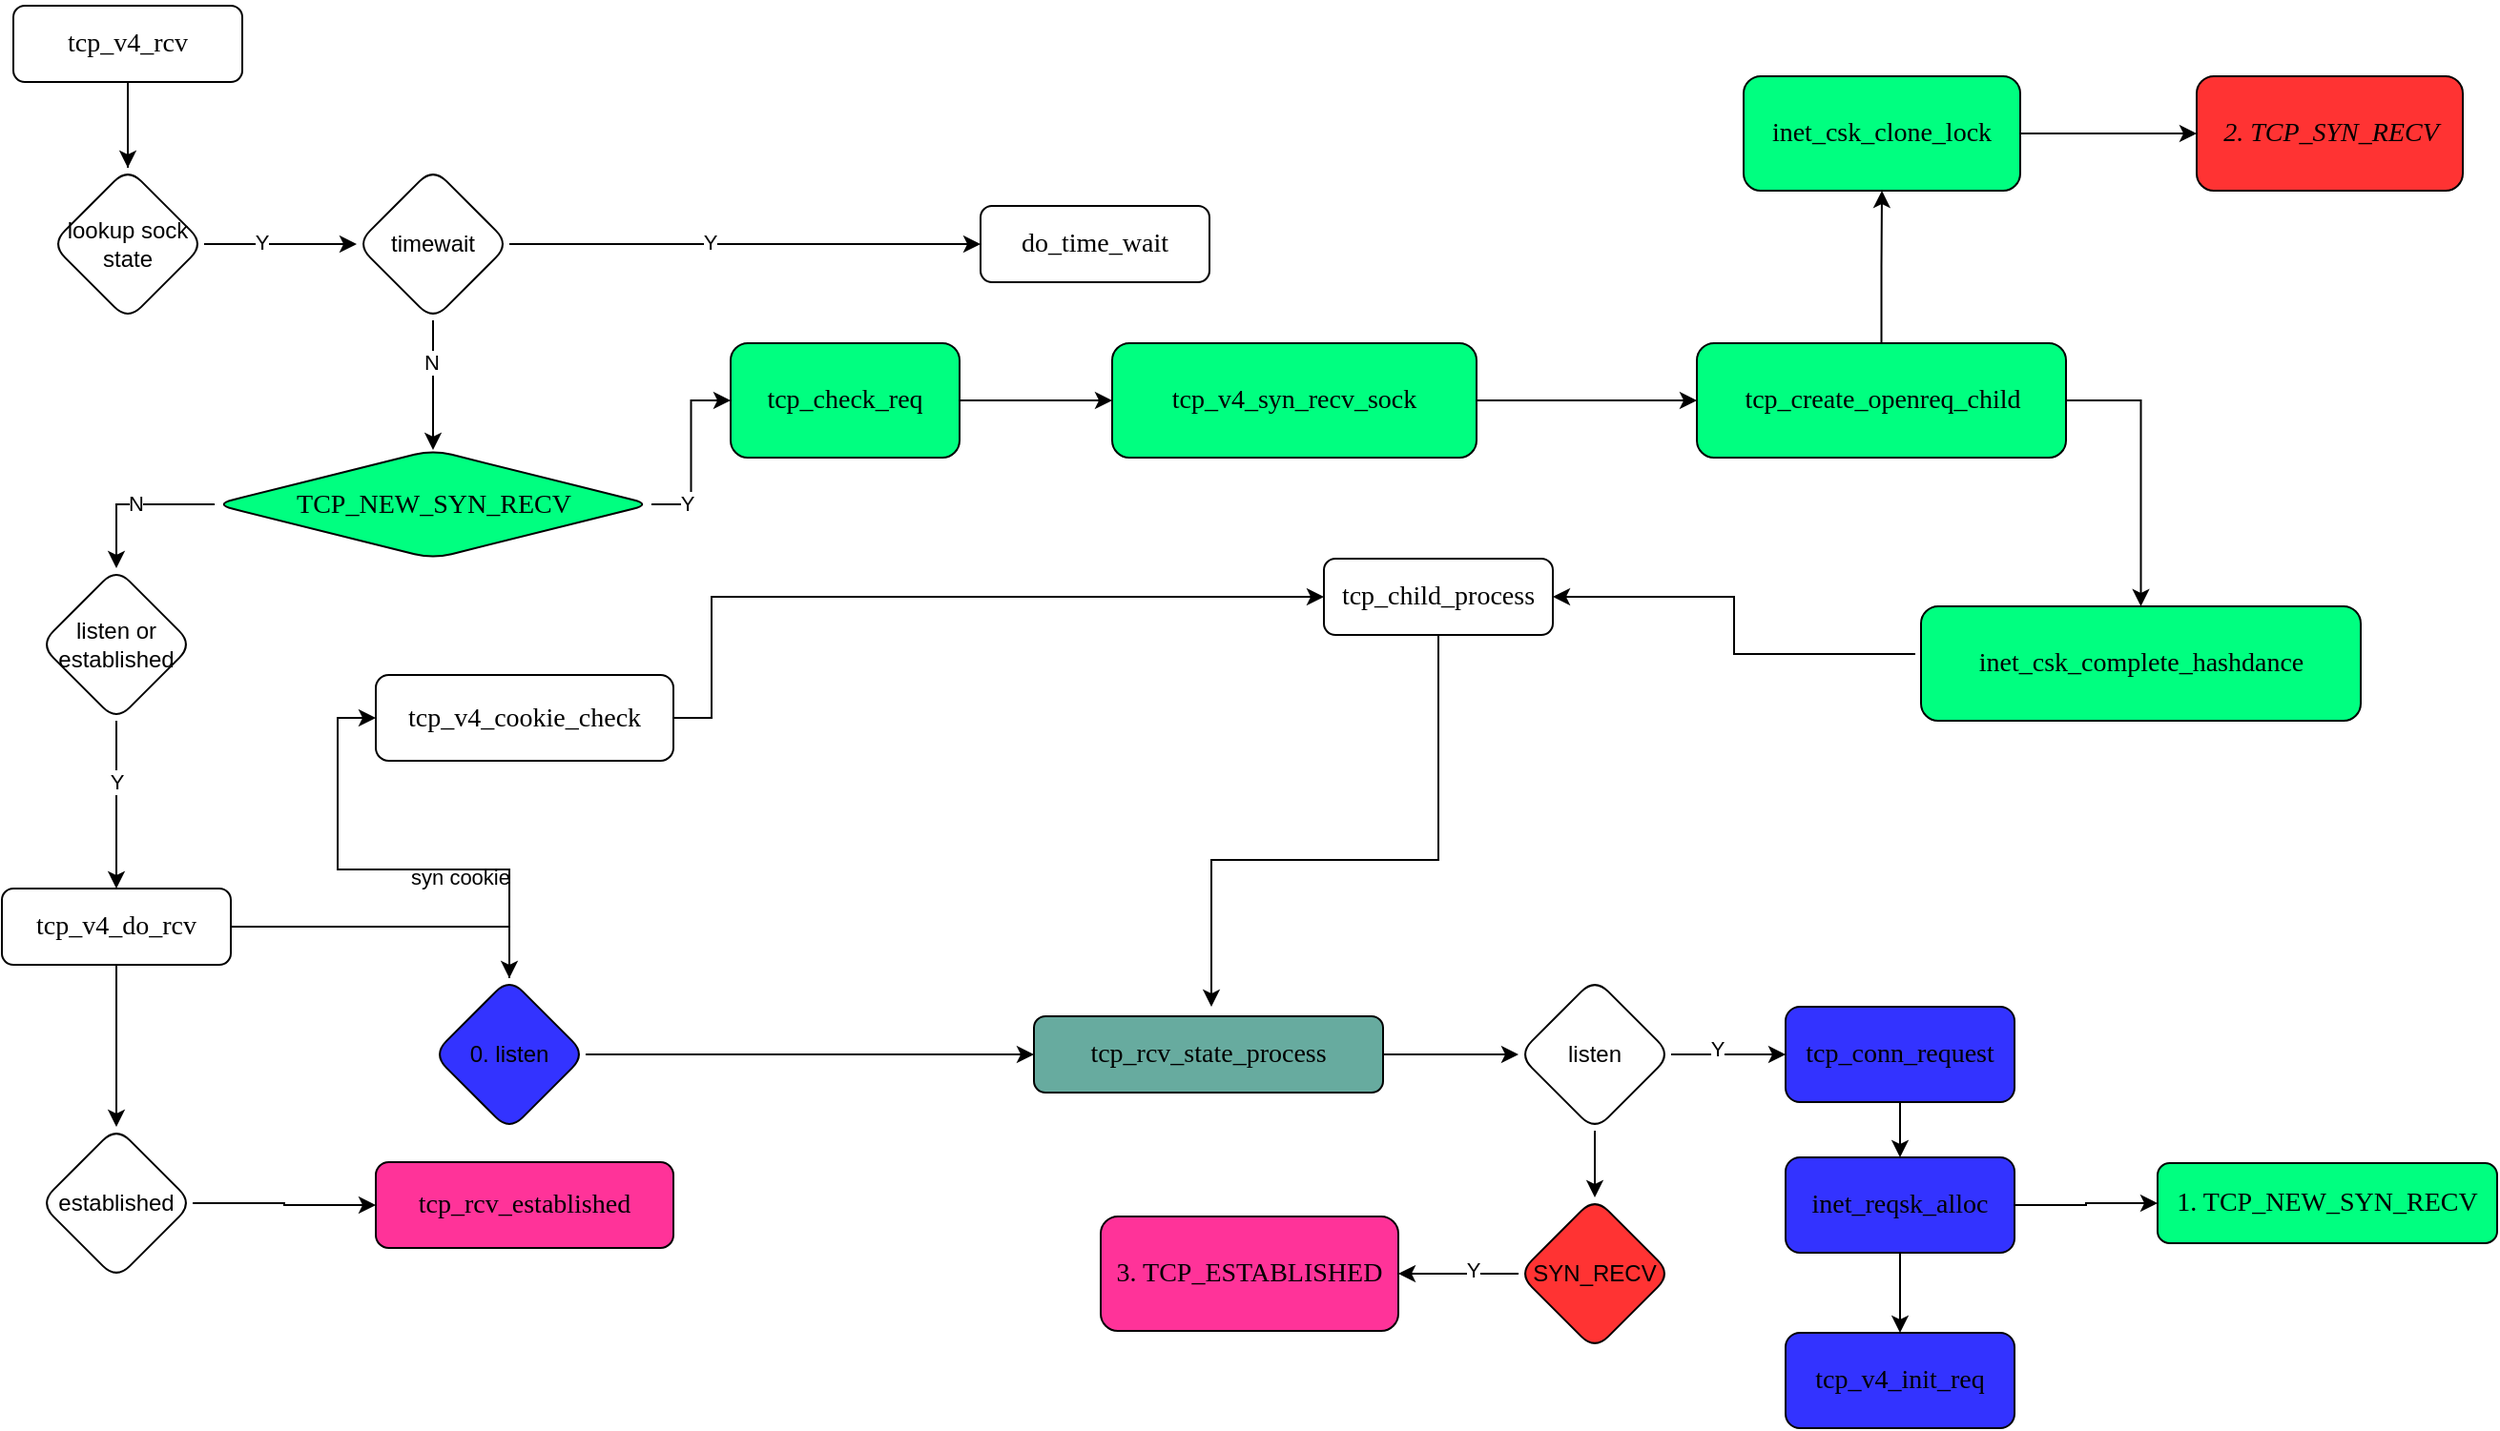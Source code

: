 <mxfile version="15.9.6" type="github">
  <diagram id="C5RBs43oDa-KdzZeNtuy" name="Page-1">
    <mxGraphModel dx="1151" dy="657" grid="0" gridSize="10" guides="1" tooltips="1" connect="1" arrows="1" fold="1" page="0" pageScale="1" pageWidth="827" pageHeight="1169" background="#FFFFFF" math="0" shadow="0">
      <root>
        <mxCell id="WIyWlLk6GJQsqaUBKTNV-0" />
        <mxCell id="WIyWlLk6GJQsqaUBKTNV-1" parent="WIyWlLk6GJQsqaUBKTNV-0" />
        <mxCell id="5ZYStBsxPsz1scZc6Z6h-1" value="" style="edgeStyle=orthogonalEdgeStyle;rounded=0;orthogonalLoop=1;jettySize=auto;html=1;entryX=0.5;entryY=0;entryDx=0;entryDy=0;fontColor=#000000;labelBackgroundColor=none;startArrow=none;exitX=0;exitY=0.5;exitDx=0;exitDy=0;" edge="1" parent="WIyWlLk6GJQsqaUBKTNV-1" source="5ZYStBsxPsz1scZc6Z6h-9" target="5ZYStBsxPsz1scZc6Z6h-14">
          <mxGeometry relative="1" as="geometry">
            <mxPoint x="247" y="258" as="sourcePoint" />
            <mxPoint x="220" y="300" as="targetPoint" />
          </mxGeometry>
        </mxCell>
        <mxCell id="5ZYStBsxPsz1scZc6Z6h-73" value="N" style="edgeLabel;html=1;align=center;verticalAlign=middle;resizable=0;points=[];fontColor=#000000;" vertex="1" connectable="0" parent="5ZYStBsxPsz1scZc6Z6h-1">
          <mxGeometry y="-1" relative="1" as="geometry">
            <mxPoint x="1" as="offset" />
          </mxGeometry>
        </mxCell>
        <mxCell id="5ZYStBsxPsz1scZc6Z6h-3" value="" style="edgeStyle=orthogonalEdgeStyle;rounded=0;orthogonalLoop=1;jettySize=auto;html=1;fontColor=#000000;labelBackgroundColor=none;" edge="1" parent="WIyWlLk6GJQsqaUBKTNV-1" source="WIyWlLk6GJQsqaUBKTNV-3" target="5ZYStBsxPsz1scZc6Z6h-2">
          <mxGeometry relative="1" as="geometry" />
        </mxCell>
        <mxCell id="WIyWlLk6GJQsqaUBKTNV-3" value="&lt;pre style=&quot;font-family: &amp;quot;jetbrains mono&amp;quot;; font-size: 10.5pt;&quot;&gt;&lt;span style=&quot;&quot;&gt;tcp_v4_rcv&lt;/span&gt;&lt;/pre&gt;" style="rounded=1;whiteSpace=wrap;html=1;fontSize=12;glass=0;strokeWidth=1;shadow=0;fontColor=#000000;labelBackgroundColor=none;" parent="WIyWlLk6GJQsqaUBKTNV-1" vertex="1">
          <mxGeometry x="160" y="80" width="120" height="40" as="geometry" />
        </mxCell>
        <mxCell id="5ZYStBsxPsz1scZc6Z6h-5" value="" style="edgeStyle=orthogonalEdgeStyle;rounded=0;orthogonalLoop=1;jettySize=auto;html=1;exitX=1;exitY=0.5;exitDx=0;exitDy=0;fontColor=#000000;labelBackgroundColor=none;" edge="1" parent="WIyWlLk6GJQsqaUBKTNV-1" source="5ZYStBsxPsz1scZc6Z6h-7" target="5ZYStBsxPsz1scZc6Z6h-4">
          <mxGeometry relative="1" as="geometry" />
        </mxCell>
        <mxCell id="5ZYStBsxPsz1scZc6Z6h-53" value="Y" style="edgeLabel;html=1;align=center;verticalAlign=middle;resizable=0;points=[];fontColor=#000000;" vertex="1" connectable="0" parent="5ZYStBsxPsz1scZc6Z6h-5">
          <mxGeometry x="-0.15" y="1" relative="1" as="geometry">
            <mxPoint as="offset" />
          </mxGeometry>
        </mxCell>
        <mxCell id="5ZYStBsxPsz1scZc6Z6h-8" value="" style="edgeStyle=orthogonalEdgeStyle;rounded=0;orthogonalLoop=1;jettySize=auto;html=1;fontColor=#000000;labelBackgroundColor=none;" edge="1" parent="WIyWlLk6GJQsqaUBKTNV-1" source="5ZYStBsxPsz1scZc6Z6h-2" target="5ZYStBsxPsz1scZc6Z6h-7">
          <mxGeometry relative="1" as="geometry" />
        </mxCell>
        <mxCell id="5ZYStBsxPsz1scZc6Z6h-55" value="Y" style="edgeLabel;html=1;align=center;verticalAlign=middle;resizable=0;points=[];fontColor=#000000;" vertex="1" connectable="0" parent="5ZYStBsxPsz1scZc6Z6h-8">
          <mxGeometry x="-0.25" y="1" relative="1" as="geometry">
            <mxPoint as="offset" />
          </mxGeometry>
        </mxCell>
        <mxCell id="5ZYStBsxPsz1scZc6Z6h-4" value="&lt;pre style=&quot;font-family: &amp;quot;jetbrains mono&amp;quot;; font-size: 10.5pt;&quot;&gt;do_time_wait&lt;/pre&gt;" style="whiteSpace=wrap;html=1;rounded=1;glass=0;strokeWidth=1;shadow=0;fontColor=#000000;labelBackgroundColor=none;fillColor=#FFFFFF;" vertex="1" parent="WIyWlLk6GJQsqaUBKTNV-1">
          <mxGeometry x="667" y="185" width="120" height="40" as="geometry" />
        </mxCell>
        <mxCell id="5ZYStBsxPsz1scZc6Z6h-10" value="" style="edgeStyle=orthogonalEdgeStyle;rounded=0;orthogonalLoop=1;jettySize=auto;html=1;fontColor=#000000;labelBackgroundColor=none;" edge="1" parent="WIyWlLk6GJQsqaUBKTNV-1" source="5ZYStBsxPsz1scZc6Z6h-7" target="5ZYStBsxPsz1scZc6Z6h-9">
          <mxGeometry relative="1" as="geometry" />
        </mxCell>
        <mxCell id="5ZYStBsxPsz1scZc6Z6h-54" value="N" style="edgeLabel;html=1;align=center;verticalAlign=middle;resizable=0;points=[];fontColor=#000000;" vertex="1" connectable="0" parent="5ZYStBsxPsz1scZc6Z6h-10">
          <mxGeometry x="-0.373" y="-1" relative="1" as="geometry">
            <mxPoint as="offset" />
          </mxGeometry>
        </mxCell>
        <mxCell id="5ZYStBsxPsz1scZc6Z6h-7" value="timewait" style="rhombus;whiteSpace=wrap;html=1;rounded=1;glass=0;strokeWidth=1;shadow=0;fontColor=#000000;labelBackgroundColor=none;" vertex="1" parent="WIyWlLk6GJQsqaUBKTNV-1">
          <mxGeometry x="340" y="165" width="80" height="80" as="geometry" />
        </mxCell>
        <mxCell id="5ZYStBsxPsz1scZc6Z6h-12" value="" style="edgeStyle=orthogonalEdgeStyle;rounded=0;orthogonalLoop=1;jettySize=auto;html=1;fontColor=#000000;labelBackgroundColor=none;" edge="1" parent="WIyWlLk6GJQsqaUBKTNV-1" target="5ZYStBsxPsz1scZc6Z6h-11">
          <mxGeometry relative="1" as="geometry">
            <mxPoint x="1157" y="420" as="sourcePoint" />
            <Array as="points">
              <mxPoint x="1062" y="420" />
              <mxPoint x="1062" y="390" />
            </Array>
          </mxGeometry>
        </mxCell>
        <mxCell id="5ZYStBsxPsz1scZc6Z6h-57" value="" style="edgeStyle=orthogonalEdgeStyle;rounded=0;orthogonalLoop=1;jettySize=auto;html=1;labelBackgroundColor=none;fontColor=#000000;" edge="1" parent="WIyWlLk6GJQsqaUBKTNV-1" source="5ZYStBsxPsz1scZc6Z6h-9" target="5ZYStBsxPsz1scZc6Z6h-56">
          <mxGeometry relative="1" as="geometry" />
        </mxCell>
        <mxCell id="5ZYStBsxPsz1scZc6Z6h-69" value="Y" style="edgeLabel;html=1;align=center;verticalAlign=middle;resizable=0;points=[];fontColor=#000000;" vertex="1" connectable="0" parent="5ZYStBsxPsz1scZc6Z6h-57">
          <mxGeometry x="-0.518" y="3" relative="1" as="geometry">
            <mxPoint y="1" as="offset" />
          </mxGeometry>
        </mxCell>
        <mxCell id="5ZYStBsxPsz1scZc6Z6h-9" value="&lt;pre style=&quot;font-size: 10.5pt ; font-family: &amp;quot;jetbrains mono&amp;quot;&quot;&gt;&lt;span style=&quot;&quot;&gt;TCP_NEW_SYN_RECV&lt;/span&gt;&lt;/pre&gt;" style="rhombus;whiteSpace=wrap;html=1;rounded=1;glass=0;strokeWidth=1;shadow=0;fontColor=#000000;labelBackgroundColor=none;fillColor=#00FF80;" vertex="1" parent="WIyWlLk6GJQsqaUBKTNV-1">
          <mxGeometry x="265.5" y="313" width="229" height="57" as="geometry" />
        </mxCell>
        <mxCell id="5ZYStBsxPsz1scZc6Z6h-71" value="" style="edgeStyle=orthogonalEdgeStyle;rounded=0;orthogonalLoop=1;jettySize=auto;html=1;labelBackgroundColor=none;fontColor=#000000;" edge="1" parent="WIyWlLk6GJQsqaUBKTNV-1" source="5ZYStBsxPsz1scZc6Z6h-11">
          <mxGeometry relative="1" as="geometry">
            <mxPoint x="788" y="605" as="targetPoint" />
            <Array as="points">
              <mxPoint x="907" y="528" />
              <mxPoint x="788" y="528" />
            </Array>
          </mxGeometry>
        </mxCell>
        <mxCell id="5ZYStBsxPsz1scZc6Z6h-11" value="&lt;pre style=&quot;font-family: &amp;quot;jetbrains mono&amp;quot;; font-size: 10.5pt;&quot;&gt;tcp_child_process&lt;/pre&gt;" style="whiteSpace=wrap;html=1;rounded=1;glass=0;strokeWidth=1;shadow=0;fontColor=#000000;labelBackgroundColor=none;fillColor=#FFFFFF;" vertex="1" parent="WIyWlLk6GJQsqaUBKTNV-1">
          <mxGeometry x="847" y="370" width="120" height="40" as="geometry" />
        </mxCell>
        <mxCell id="5ZYStBsxPsz1scZc6Z6h-17" value="" style="edgeStyle=orthogonalEdgeStyle;rounded=0;orthogonalLoop=1;jettySize=auto;html=1;fontColor=#000000;labelBackgroundColor=none;" edge="1" parent="WIyWlLk6GJQsqaUBKTNV-1" source="5ZYStBsxPsz1scZc6Z6h-14" target="5ZYStBsxPsz1scZc6Z6h-16">
          <mxGeometry relative="1" as="geometry" />
        </mxCell>
        <mxCell id="5ZYStBsxPsz1scZc6Z6h-74" value="Y" style="edgeLabel;html=1;align=center;verticalAlign=middle;resizable=0;points=[];fontColor=#000000;" vertex="1" connectable="0" parent="5ZYStBsxPsz1scZc6Z6h-17">
          <mxGeometry x="-0.283" relative="1" as="geometry">
            <mxPoint as="offset" />
          </mxGeometry>
        </mxCell>
        <mxCell id="5ZYStBsxPsz1scZc6Z6h-14" value="listen or established" style="rhombus;whiteSpace=wrap;html=1;rounded=1;glass=0;strokeWidth=1;shadow=0;fontColor=#000000;labelBackgroundColor=none;" vertex="1" parent="WIyWlLk6GJQsqaUBKTNV-1">
          <mxGeometry x="174" y="375" width="80" height="80" as="geometry" />
        </mxCell>
        <mxCell id="5ZYStBsxPsz1scZc6Z6h-21" value="" style="edgeStyle=orthogonalEdgeStyle;rounded=0;orthogonalLoop=1;jettySize=auto;html=1;labelBackgroundColor=none;fontColor=#000000;" edge="1" parent="WIyWlLk6GJQsqaUBKTNV-1" source="5ZYStBsxPsz1scZc6Z6h-16" target="5ZYStBsxPsz1scZc6Z6h-20">
          <mxGeometry relative="1" as="geometry" />
        </mxCell>
        <mxCell id="5ZYStBsxPsz1scZc6Z6h-16" value="&lt;pre style=&quot;font-family: &amp;quot;jetbrains mono&amp;quot;; font-size: 10.5pt;&quot;&gt;tcp_v4_do_rcv&lt;/pre&gt;" style="whiteSpace=wrap;html=1;rounded=1;glass=0;strokeWidth=1;shadow=0;fontColor=#000000;labelBackgroundColor=none;" vertex="1" parent="WIyWlLk6GJQsqaUBKTNV-1">
          <mxGeometry x="154" y="543" width="120" height="40" as="geometry" />
        </mxCell>
        <mxCell id="5ZYStBsxPsz1scZc6Z6h-33" value="" style="edgeStyle=orthogonalEdgeStyle;rounded=0;orthogonalLoop=1;jettySize=auto;html=1;labelBackgroundColor=none;fontColor=#000000;exitX=1;exitY=0.5;exitDx=0;exitDy=0;entryX=0;entryY=0.5;entryDx=0;entryDy=0;" edge="1" parent="WIyWlLk6GJQsqaUBKTNV-1" source="5ZYStBsxPsz1scZc6Z6h-18" target="5ZYStBsxPsz1scZc6Z6h-11">
          <mxGeometry relative="1" as="geometry">
            <mxPoint x="502.96" y="723.01" as="sourcePoint" />
            <mxPoint x="806" y="306" as="targetPoint" />
            <Array as="points">
              <mxPoint x="526" y="454" />
              <mxPoint x="526" y="390" />
            </Array>
          </mxGeometry>
        </mxCell>
        <mxCell id="5ZYStBsxPsz1scZc6Z6h-18" value="&lt;pre style=&quot;font-family: &amp;quot;jetbrains mono&amp;quot; ; font-size: 10.5pt&quot;&gt;&lt;pre style=&quot;font-family: &amp;quot;jetbrains mono&amp;quot;; font-size: 10.5pt;&quot;&gt;tcp_v4_cookie_check&lt;/pre&gt;&lt;/pre&gt;" style="whiteSpace=wrap;html=1;rounded=1;glass=0;strokeWidth=1;shadow=0;fontColor=#000000;labelBackgroundColor=none;" vertex="1" parent="WIyWlLk6GJQsqaUBKTNV-1">
          <mxGeometry x="350" y="431" width="156" height="45" as="geometry" />
        </mxCell>
        <mxCell id="5ZYStBsxPsz1scZc6Z6h-23" value="" style="edgeStyle=orthogonalEdgeStyle;rounded=0;orthogonalLoop=1;jettySize=auto;html=1;labelBackgroundColor=none;fontColor=#000000;" edge="1" parent="WIyWlLk6GJQsqaUBKTNV-1" source="5ZYStBsxPsz1scZc6Z6h-20" target="5ZYStBsxPsz1scZc6Z6h-22">
          <mxGeometry relative="1" as="geometry" />
        </mxCell>
        <mxCell id="5ZYStBsxPsz1scZc6Z6h-27" value="" style="edgeStyle=orthogonalEdgeStyle;rounded=0;orthogonalLoop=1;jettySize=auto;html=1;labelBackgroundColor=none;fontColor=#000000;exitX=1;exitY=0.5;exitDx=0;exitDy=0;" edge="1" parent="WIyWlLk6GJQsqaUBKTNV-1" source="5ZYStBsxPsz1scZc6Z6h-16" target="5ZYStBsxPsz1scZc6Z6h-26">
          <mxGeometry relative="1" as="geometry" />
        </mxCell>
        <mxCell id="5ZYStBsxPsz1scZc6Z6h-20" value="established" style="rhombus;whiteSpace=wrap;html=1;fontColor=#000000;rounded=1;glass=0;strokeWidth=1;shadow=0;labelBackgroundColor=none;" vertex="1" parent="WIyWlLk6GJQsqaUBKTNV-1">
          <mxGeometry x="174" y="668" width="80" height="80" as="geometry" />
        </mxCell>
        <mxCell id="5ZYStBsxPsz1scZc6Z6h-22" value="&lt;pre style=&quot;font-family: &amp;quot;jetbrains mono&amp;quot;; font-size: 10.5pt;&quot;&gt;tcp_rcv_established&lt;/pre&gt;" style="whiteSpace=wrap;html=1;fontColor=#000000;rounded=1;glass=0;strokeWidth=1;shadow=0;labelBackgroundColor=none;fillColor=#FF3399;" vertex="1" parent="WIyWlLk6GJQsqaUBKTNV-1">
          <mxGeometry x="350" y="686.5" width="156" height="45" as="geometry" />
        </mxCell>
        <mxCell id="5ZYStBsxPsz1scZc6Z6h-31" value="" style="edgeStyle=orthogonalEdgeStyle;rounded=0;orthogonalLoop=1;jettySize=auto;html=1;entryX=0;entryY=0.5;entryDx=0;entryDy=0;labelBackgroundColor=none;fontColor=#000000;" edge="1" parent="WIyWlLk6GJQsqaUBKTNV-1" source="5ZYStBsxPsz1scZc6Z6h-26" target="5ZYStBsxPsz1scZc6Z6h-18">
          <mxGeometry relative="1" as="geometry">
            <mxPoint x="506" y="630" as="targetPoint" />
          </mxGeometry>
        </mxCell>
        <mxCell id="5ZYStBsxPsz1scZc6Z6h-34" value="syn cookie" style="edgeLabel;html=1;align=center;verticalAlign=middle;resizable=0;points=[];labelBackgroundColor=none;fontColor=#000000;" vertex="1" connectable="0" parent="5ZYStBsxPsz1scZc6Z6h-31">
          <mxGeometry x="-0.324" y="4" relative="1" as="geometry">
            <mxPoint as="offset" />
          </mxGeometry>
        </mxCell>
        <mxCell id="5ZYStBsxPsz1scZc6Z6h-38" value="" style="edgeStyle=orthogonalEdgeStyle;rounded=0;orthogonalLoop=1;jettySize=auto;html=1;labelBackgroundColor=none;fontColor=#000000;" edge="1" parent="WIyWlLk6GJQsqaUBKTNV-1" source="5ZYStBsxPsz1scZc6Z6h-26" target="5ZYStBsxPsz1scZc6Z6h-37">
          <mxGeometry relative="1" as="geometry" />
        </mxCell>
        <mxCell id="5ZYStBsxPsz1scZc6Z6h-26" value="0. listen" style="rhombus;whiteSpace=wrap;html=1;fontColor=#000000;rounded=1;glass=0;strokeWidth=1;shadow=0;labelBackgroundColor=none;fillColor=#3333FF;" vertex="1" parent="WIyWlLk6GJQsqaUBKTNV-1">
          <mxGeometry x="380" y="590" width="80" height="80" as="geometry" />
        </mxCell>
        <mxCell id="5ZYStBsxPsz1scZc6Z6h-41" value="" style="edgeStyle=orthogonalEdgeStyle;rounded=0;orthogonalLoop=1;jettySize=auto;html=1;labelBackgroundColor=none;fontColor=#000000;entryX=0;entryY=0.5;entryDx=0;entryDy=0;" edge="1" parent="WIyWlLk6GJQsqaUBKTNV-1" source="5ZYStBsxPsz1scZc6Z6h-37" target="5ZYStBsxPsz1scZc6Z6h-42">
          <mxGeometry relative="1" as="geometry">
            <mxPoint x="958" y="630" as="targetPoint" />
          </mxGeometry>
        </mxCell>
        <mxCell id="5ZYStBsxPsz1scZc6Z6h-37" value="&lt;pre style=&quot;font-family: &amp;quot;jetbrains mono&amp;quot;; font-size: 10.5pt;&quot;&gt;tcp_rcv_state_process&lt;/pre&gt;" style="whiteSpace=wrap;html=1;fontColor=#000000;rounded=1;glass=0;strokeWidth=1;shadow=0;labelBackgroundColor=none;fillColor=#67AB9F;" vertex="1" parent="WIyWlLk6GJQsqaUBKTNV-1">
          <mxGeometry x="695" y="610" width="183" height="40" as="geometry" />
        </mxCell>
        <mxCell id="5ZYStBsxPsz1scZc6Z6h-44" value="" style="edgeStyle=orthogonalEdgeStyle;rounded=0;orthogonalLoop=1;jettySize=auto;html=1;labelBackgroundColor=none;fontColor=#000000;" edge="1" parent="WIyWlLk6GJQsqaUBKTNV-1" source="5ZYStBsxPsz1scZc6Z6h-42" target="5ZYStBsxPsz1scZc6Z6h-43">
          <mxGeometry relative="1" as="geometry" />
        </mxCell>
        <mxCell id="5ZYStBsxPsz1scZc6Z6h-72" value="Y" style="edgeLabel;html=1;align=center;verticalAlign=middle;resizable=0;points=[];fontColor=#000000;" vertex="1" connectable="0" parent="5ZYStBsxPsz1scZc6Z6h-44">
          <mxGeometry x="-0.2" y="3" relative="1" as="geometry">
            <mxPoint as="offset" />
          </mxGeometry>
        </mxCell>
        <mxCell id="5ZYStBsxPsz1scZc6Z6h-83" value="" style="edgeStyle=orthogonalEdgeStyle;rounded=0;orthogonalLoop=1;jettySize=auto;html=1;labelBackgroundColor=none;fontColor=#000000;" edge="1" parent="WIyWlLk6GJQsqaUBKTNV-1" source="5ZYStBsxPsz1scZc6Z6h-42" target="5ZYStBsxPsz1scZc6Z6h-82">
          <mxGeometry relative="1" as="geometry" />
        </mxCell>
        <mxCell id="5ZYStBsxPsz1scZc6Z6h-42" value="listen" style="rhombus;whiteSpace=wrap;html=1;fontColor=#000000;rounded=1;glass=0;strokeWidth=1;shadow=0;labelBackgroundColor=none;" vertex="1" parent="WIyWlLk6GJQsqaUBKTNV-1">
          <mxGeometry x="949" y="590" width="80" height="80" as="geometry" />
        </mxCell>
        <mxCell id="5ZYStBsxPsz1scZc6Z6h-48" value="" style="edgeStyle=orthogonalEdgeStyle;rounded=0;orthogonalLoop=1;jettySize=auto;html=1;labelBackgroundColor=none;fontColor=#000000;" edge="1" parent="WIyWlLk6GJQsqaUBKTNV-1" source="5ZYStBsxPsz1scZc6Z6h-43" target="5ZYStBsxPsz1scZc6Z6h-47">
          <mxGeometry relative="1" as="geometry" />
        </mxCell>
        <mxCell id="5ZYStBsxPsz1scZc6Z6h-43" value="&lt;pre style=&quot;font-family: &amp;quot;jetbrains mono&amp;quot;; font-size: 10.5pt;&quot;&gt;&lt;pre style=&quot;font-family: &amp;quot;jetbrains mono&amp;quot; ; font-size: 10.5pt&quot;&gt;tcp_conn_request&lt;/pre&gt;&lt;/pre&gt;" style="whiteSpace=wrap;html=1;fontColor=#000000;rounded=1;glass=0;strokeWidth=1;shadow=0;labelBackgroundColor=none;fillColor=#3333FF;" vertex="1" parent="WIyWlLk6GJQsqaUBKTNV-1">
          <mxGeometry x="1089" y="605" width="120" height="50" as="geometry" />
        </mxCell>
        <mxCell id="5ZYStBsxPsz1scZc6Z6h-50" value="" style="edgeStyle=orthogonalEdgeStyle;rounded=0;orthogonalLoop=1;jettySize=auto;html=1;labelBackgroundColor=none;fontColor=#000000;" edge="1" parent="WIyWlLk6GJQsqaUBKTNV-1" source="5ZYStBsxPsz1scZc6Z6h-47" target="5ZYStBsxPsz1scZc6Z6h-49">
          <mxGeometry relative="1" as="geometry" />
        </mxCell>
        <mxCell id="5ZYStBsxPsz1scZc6Z6h-52" value="" style="edgeStyle=orthogonalEdgeStyle;rounded=0;orthogonalLoop=1;jettySize=auto;html=1;labelBackgroundColor=none;fontColor=#000000;" edge="1" parent="WIyWlLk6GJQsqaUBKTNV-1" source="5ZYStBsxPsz1scZc6Z6h-47" target="5ZYStBsxPsz1scZc6Z6h-51">
          <mxGeometry relative="1" as="geometry" />
        </mxCell>
        <mxCell id="5ZYStBsxPsz1scZc6Z6h-47" value="&lt;pre style=&quot;font-family: &amp;quot;jetbrains mono&amp;quot;; font-size: 10.5pt;&quot;&gt;&lt;pre style=&quot;font-family: &amp;quot;jetbrains mono&amp;quot; ; font-size: 10.5pt&quot;&gt;&lt;pre style=&quot;font-family: &amp;quot;jetbrains mono&amp;quot; ; font-size: 10.5pt&quot;&gt;inet_reqsk_alloc&lt;/pre&gt;&lt;/pre&gt;&lt;/pre&gt;" style="whiteSpace=wrap;html=1;fontColor=#000000;rounded=1;glass=0;strokeWidth=1;shadow=0;labelBackgroundColor=none;fillColor=#3333FF;" vertex="1" parent="WIyWlLk6GJQsqaUBKTNV-1">
          <mxGeometry x="1089" y="684" width="120" height="50" as="geometry" />
        </mxCell>
        <mxCell id="5ZYStBsxPsz1scZc6Z6h-49" value="&lt;pre style=&quot;font-family: &amp;quot;jetbrains mono&amp;quot;; font-size: 10.5pt;&quot;&gt;&lt;pre style=&quot;font-family: &amp;quot;jetbrains mono&amp;quot; ; font-size: 10.5pt&quot;&gt;&lt;pre style=&quot;font-family: &amp;quot;jetbrains mono&amp;quot; ; font-size: 10.5pt&quot;&gt;&lt;pre style=&quot;font-size: 10.5pt ; font-family: &amp;quot;jetbrains mono&amp;quot;&quot;&gt;&lt;span style=&quot;&quot;&gt;tcp_v4_init_req&lt;/span&gt;&lt;/pre&gt;&lt;/pre&gt;&lt;/pre&gt;&lt;/pre&gt;" style="whiteSpace=wrap;html=1;fontColor=#000000;rounded=1;glass=0;strokeWidth=1;shadow=0;labelBackgroundColor=none;fillColor=#3333FF;" vertex="1" parent="WIyWlLk6GJQsqaUBKTNV-1">
          <mxGeometry x="1089" y="776" width="120" height="50" as="geometry" />
        </mxCell>
        <mxCell id="5ZYStBsxPsz1scZc6Z6h-51" value="&lt;pre style=&quot;font-family: &amp;#34;jetbrains mono&amp;#34; ; font-size: 10.5pt&quot;&gt;&lt;pre style=&quot;font-family: &amp;#34;jetbrains mono&amp;#34; ; font-size: 10.5pt&quot;&gt;&lt;pre style=&quot;font-family: &amp;#34;jetbrains mono&amp;#34; ; font-size: 10.5pt&quot;&gt;&lt;pre style=&quot;font-family: &amp;#34;jetbrains mono&amp;#34; ; font-size: 10.5pt&quot;&gt;&lt;span style=&quot;background-color: rgb(0 , 255 , 128)&quot;&gt;1. TCP_NEW_SYN_RECV&lt;/span&gt;&lt;/pre&gt;&lt;/pre&gt;&lt;/pre&gt;&lt;/pre&gt;" style="whiteSpace=wrap;html=1;fontColor=#000000;rounded=1;glass=0;strokeWidth=1;shadow=0;labelBackgroundColor=none;fillColor=#00FF80;" vertex="1" parent="WIyWlLk6GJQsqaUBKTNV-1">
          <mxGeometry x="1284" y="687" width="178" height="42" as="geometry" />
        </mxCell>
        <mxCell id="5ZYStBsxPsz1scZc6Z6h-59" value="" style="edgeStyle=orthogonalEdgeStyle;rounded=0;orthogonalLoop=1;jettySize=auto;html=1;labelBackgroundColor=none;fontColor=#000000;" edge="1" parent="WIyWlLk6GJQsqaUBKTNV-1" source="5ZYStBsxPsz1scZc6Z6h-56" target="5ZYStBsxPsz1scZc6Z6h-58">
          <mxGeometry relative="1" as="geometry" />
        </mxCell>
        <mxCell id="5ZYStBsxPsz1scZc6Z6h-56" value="&lt;pre style=&quot;font-family: &amp;quot;jetbrains mono&amp;quot;; font-size: 10.5pt;&quot;&gt;&lt;span style=&quot;&quot;&gt;tcp_check_req&lt;/span&gt;&lt;/pre&gt;" style="whiteSpace=wrap;html=1;fillColor=#00FF80;fontColor=#000000;rounded=1;glass=0;strokeWidth=1;shadow=0;labelBackgroundColor=none;" vertex="1" parent="WIyWlLk6GJQsqaUBKTNV-1">
          <mxGeometry x="536" y="257" width="120" height="60" as="geometry" />
        </mxCell>
        <mxCell id="5ZYStBsxPsz1scZc6Z6h-61" value="" style="edgeStyle=orthogonalEdgeStyle;rounded=0;orthogonalLoop=1;jettySize=auto;html=1;labelBackgroundColor=none;fontColor=#000000;exitX=1;exitY=0.5;exitDx=0;exitDy=0;" edge="1" parent="WIyWlLk6GJQsqaUBKTNV-1" source="5ZYStBsxPsz1scZc6Z6h-62" target="5ZYStBsxPsz1scZc6Z6h-60">
          <mxGeometry relative="1" as="geometry" />
        </mxCell>
        <mxCell id="5ZYStBsxPsz1scZc6Z6h-63" value="" style="edgeStyle=orthogonalEdgeStyle;rounded=0;orthogonalLoop=1;jettySize=auto;html=1;labelBackgroundColor=none;fontColor=#000000;" edge="1" parent="WIyWlLk6GJQsqaUBKTNV-1" source="5ZYStBsxPsz1scZc6Z6h-58" target="5ZYStBsxPsz1scZc6Z6h-62">
          <mxGeometry relative="1" as="geometry" />
        </mxCell>
        <mxCell id="5ZYStBsxPsz1scZc6Z6h-58" value="&lt;pre style=&quot;font-family: &amp;quot;jetbrains mono&amp;quot;; font-size: 10.5pt;&quot;&gt;&lt;pre style=&quot;font-family: &amp;quot;jetbrains mono&amp;quot; ; font-size: 10.5pt&quot;&gt;&lt;span style=&quot;&quot;&gt;tcp_v4_syn_recv_sock&lt;/span&gt;&lt;/pre&gt;&lt;/pre&gt;" style="whiteSpace=wrap;html=1;fillColor=#00FF80;fontColor=#000000;rounded=1;glass=0;strokeWidth=1;shadow=0;labelBackgroundColor=none;" vertex="1" parent="WIyWlLk6GJQsqaUBKTNV-1">
          <mxGeometry x="736" y="257" width="191" height="60" as="geometry" />
        </mxCell>
        <mxCell id="5ZYStBsxPsz1scZc6Z6h-60" value="&lt;pre style=&quot;font-family: &amp;quot;jetbrains mono&amp;quot;; font-size: 10.5pt;&quot;&gt;inet_csk_complete_hashdance&lt;/pre&gt;" style="whiteSpace=wrap;html=1;fillColor=#00FF80;fontColor=#000000;rounded=1;glass=0;strokeWidth=1;shadow=0;labelBackgroundColor=none;" vertex="1" parent="WIyWlLk6GJQsqaUBKTNV-1">
          <mxGeometry x="1160" y="395" width="230.5" height="60" as="geometry" />
        </mxCell>
        <mxCell id="5ZYStBsxPsz1scZc6Z6h-65" value="" style="edgeStyle=orthogonalEdgeStyle;rounded=0;orthogonalLoop=1;jettySize=auto;html=1;labelBackgroundColor=none;fontColor=#000000;" edge="1" parent="WIyWlLk6GJQsqaUBKTNV-1" source="5ZYStBsxPsz1scZc6Z6h-62" target="5ZYStBsxPsz1scZc6Z6h-64">
          <mxGeometry relative="1" as="geometry" />
        </mxCell>
        <mxCell id="5ZYStBsxPsz1scZc6Z6h-62" value="&lt;pre style=&quot;font-family: &amp;quot;jetbrains mono&amp;quot;; font-size: 10.5pt;&quot;&gt;tcp_create_openreq_child&lt;/pre&gt;" style="whiteSpace=wrap;html=1;fillColor=#00FF80;fontColor=#000000;rounded=1;glass=0;strokeWidth=1;shadow=0;labelBackgroundColor=none;" vertex="1" parent="WIyWlLk6GJQsqaUBKTNV-1">
          <mxGeometry x="1042.5" y="257" width="193.5" height="60" as="geometry" />
        </mxCell>
        <mxCell id="5ZYStBsxPsz1scZc6Z6h-67" value="" style="edgeStyle=orthogonalEdgeStyle;rounded=0;orthogonalLoop=1;jettySize=auto;html=1;labelBackgroundColor=none;fontColor=#000000;" edge="1" parent="WIyWlLk6GJQsqaUBKTNV-1" source="5ZYStBsxPsz1scZc6Z6h-64" target="5ZYStBsxPsz1scZc6Z6h-66">
          <mxGeometry relative="1" as="geometry" />
        </mxCell>
        <mxCell id="5ZYStBsxPsz1scZc6Z6h-64" value="&lt;pre style=&quot;font-family: &amp;quot;jetbrains mono&amp;quot;; font-size: 10.5pt;&quot;&gt;&lt;span style=&quot;&quot;&gt;inet_csk_clone_lock&lt;/span&gt;&lt;/pre&gt;" style="whiteSpace=wrap;html=1;fillColor=#00FF80;fontColor=#000000;rounded=1;glass=0;strokeWidth=1;shadow=0;labelBackgroundColor=none;" vertex="1" parent="WIyWlLk6GJQsqaUBKTNV-1">
          <mxGeometry x="1067" y="117" width="145" height="60" as="geometry" />
        </mxCell>
        <mxCell id="5ZYStBsxPsz1scZc6Z6h-66" value="&lt;pre style=&quot;font-family: &amp;#34;jetbrains mono&amp;#34; ; font-size: 10.5pt&quot;&gt;&lt;span style=&quot;font-style: italic&quot;&gt;2. TCP_SYN_RECV&lt;/span&gt;&lt;/pre&gt;" style="whiteSpace=wrap;html=1;fillColor=#FF3333;fontColor=#000000;rounded=1;glass=0;strokeWidth=1;shadow=0;labelBackgroundColor=none;" vertex="1" parent="WIyWlLk6GJQsqaUBKTNV-1">
          <mxGeometry x="1304.5" y="117" width="139.5" height="60" as="geometry" />
        </mxCell>
        <mxCell id="5ZYStBsxPsz1scZc6Z6h-2" value="lookup sock state" style="rhombus;whiteSpace=wrap;html=1;rounded=1;glass=0;strokeWidth=1;shadow=0;fontColor=#000000;labelBackgroundColor=none;" vertex="1" parent="WIyWlLk6GJQsqaUBKTNV-1">
          <mxGeometry x="180" y="165" width="80" height="80" as="geometry" />
        </mxCell>
        <mxCell id="5ZYStBsxPsz1scZc6Z6h-68" value="" style="edgeStyle=orthogonalEdgeStyle;rounded=0;orthogonalLoop=1;jettySize=auto;html=1;entryX=0.5;entryY=0;entryDx=0;entryDy=0;fontColor=#000000;labelBackgroundColor=none;endArrow=none;" edge="1" parent="WIyWlLk6GJQsqaUBKTNV-1" source="WIyWlLk6GJQsqaUBKTNV-3" target="5ZYStBsxPsz1scZc6Z6h-2">
          <mxGeometry relative="1" as="geometry">
            <mxPoint x="220" y="120" as="sourcePoint" />
            <mxPoint x="220" y="310" as="targetPoint" />
          </mxGeometry>
        </mxCell>
        <mxCell id="5ZYStBsxPsz1scZc6Z6h-85" value="" style="edgeStyle=orthogonalEdgeStyle;rounded=0;orthogonalLoop=1;jettySize=auto;html=1;labelBackgroundColor=none;fontColor=#000000;" edge="1" parent="WIyWlLk6GJQsqaUBKTNV-1" source="5ZYStBsxPsz1scZc6Z6h-82" target="5ZYStBsxPsz1scZc6Z6h-84">
          <mxGeometry relative="1" as="geometry" />
        </mxCell>
        <mxCell id="5ZYStBsxPsz1scZc6Z6h-88" value="Y" style="edgeLabel;html=1;align=center;verticalAlign=middle;resizable=0;points=[];fontColor=#000000;" vertex="1" connectable="0" parent="5ZYStBsxPsz1scZc6Z6h-85">
          <mxGeometry x="-0.233" y="-2" relative="1" as="geometry">
            <mxPoint as="offset" />
          </mxGeometry>
        </mxCell>
        <mxCell id="5ZYStBsxPsz1scZc6Z6h-82" value="SYN_RECV" style="rhombus;whiteSpace=wrap;html=1;fontColor=#000000;rounded=1;glass=0;strokeWidth=1;shadow=0;labelBackgroundColor=none;fillColor=#FF3333;" vertex="1" parent="WIyWlLk6GJQsqaUBKTNV-1">
          <mxGeometry x="949" y="705" width="80" height="80" as="geometry" />
        </mxCell>
        <mxCell id="5ZYStBsxPsz1scZc6Z6h-84" value="&lt;pre style=&quot;font-family: &amp;#34;jetbrains mono&amp;#34; ; font-size: 10.5pt&quot;&gt;&lt;span&gt;3. TCP_ESTABLISHED&lt;/span&gt;&lt;/pre&gt;" style="whiteSpace=wrap;html=1;fillColor=#FF3399;fontColor=#000000;rounded=1;glass=0;strokeWidth=1;shadow=0;labelBackgroundColor=none;" vertex="1" parent="WIyWlLk6GJQsqaUBKTNV-1">
          <mxGeometry x="730" y="715" width="156" height="60" as="geometry" />
        </mxCell>
      </root>
    </mxGraphModel>
  </diagram>
</mxfile>
